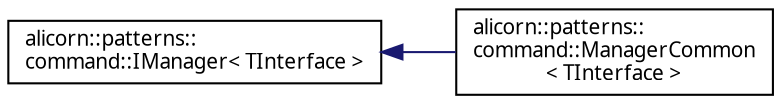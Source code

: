 digraph "Иерархия классов. Графический вид."
{
 // INTERACTIVE_SVG=YES
  edge [fontname="Verdana",fontsize="10",labelfontname="Verdana",labelfontsize="10"];
  node [fontname="Verdana",fontsize="10",shape=record];
  rankdir="LR";
  Node1 [label="alicorn::patterns::\lcommand::IManager\< TInterface \>",height=0.2,width=0.4,color="black", fillcolor="white", style="filled",URL="$a00095.html",tooltip="Класс входит в Проект Patterns   Интерфейсный класс менеджеров, управляющих выполнением команд..."];
  Node1 -> Node2 [dir="back",color="midnightblue",fontsize="10",style="solid",fontname="Verdana"];
  Node2 [label="alicorn::patterns::\lcommand::ManagerCommon\l\< TInterface \>",height=0.2,width=0.4,color="black", fillcolor="white", style="filled",URL="$a00104.html",tooltip="Класс входит в Проект Patterns   Базовый класс менеджеров, управляющих выполнением команд..."];
}
